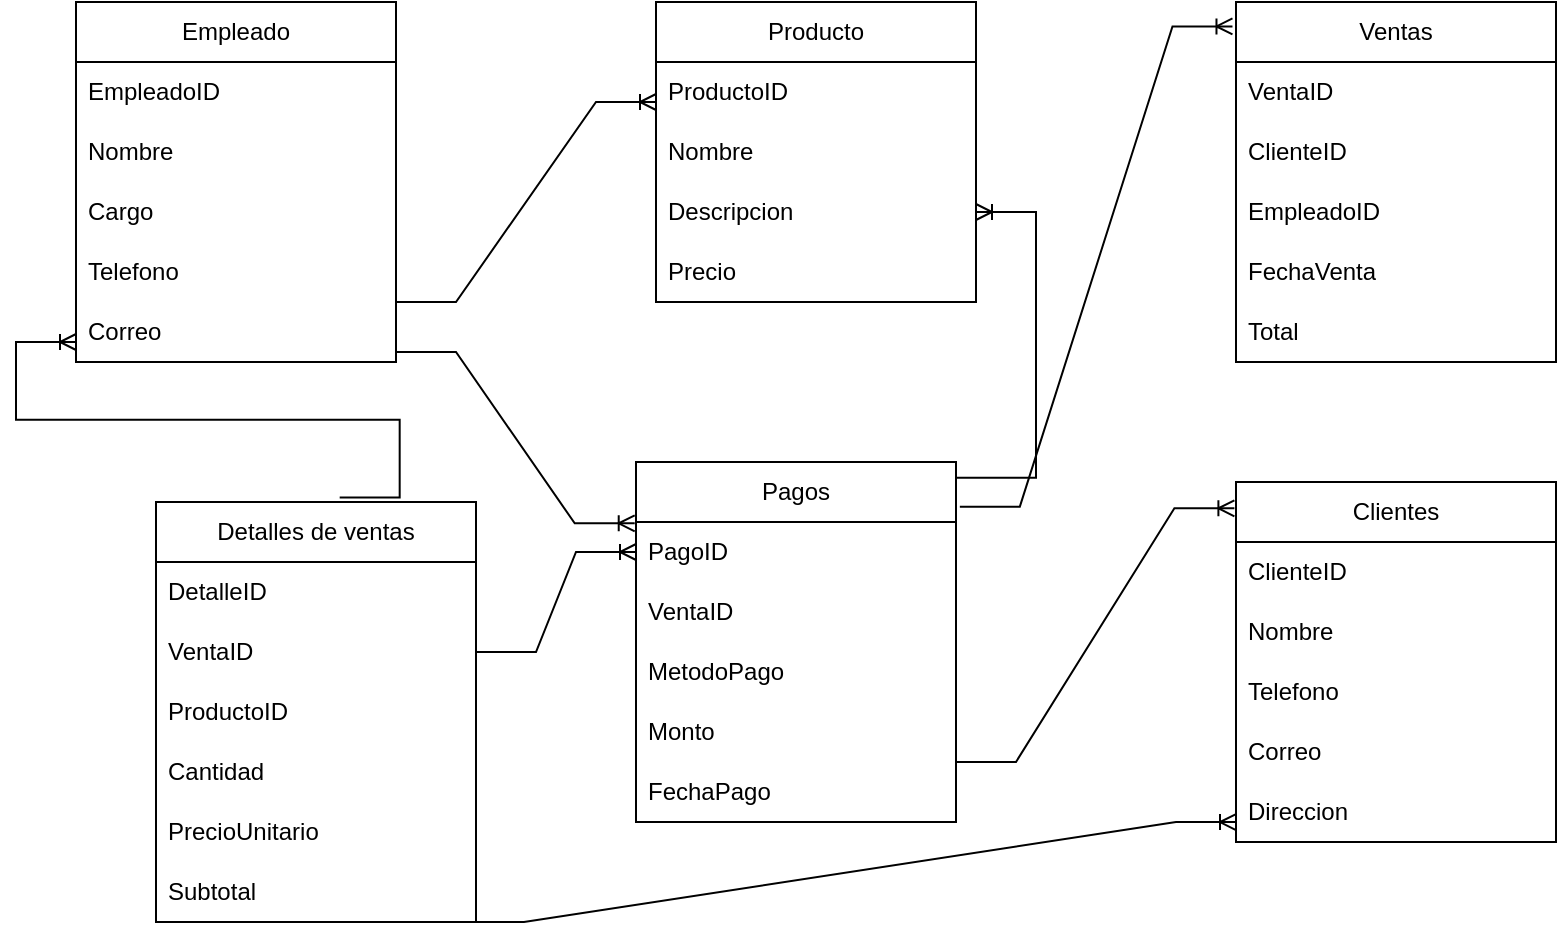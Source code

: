 <mxfile version="26.0.16">
  <diagram name="Página-1" id="yoXcA6xYbrnbVRv6VmCz">
    <mxGraphModel dx="1358" dy="549" grid="1" gridSize="10" guides="1" tooltips="1" connect="1" arrows="1" fold="1" page="1" pageScale="1" pageWidth="827" pageHeight="1169" math="0" shadow="0">
      <root>
        <mxCell id="0" />
        <mxCell id="1" parent="0" />
        <mxCell id="HGtIBIhcTWEswjOoEJ1U-2" value="&lt;font style=&quot;vertical-align: inherit;&quot;&gt;&lt;font style=&quot;vertical-align: inherit;&quot;&gt;Empleado&lt;/font&gt;&lt;/font&gt;" style="swimlane;fontStyle=0;childLayout=stackLayout;horizontal=1;startSize=30;horizontalStack=0;resizeParent=1;resizeParentMax=0;resizeLast=0;collapsible=1;marginBottom=0;whiteSpace=wrap;html=1;" parent="1" vertex="1">
          <mxGeometry x="120" y="40" width="160" height="180" as="geometry" />
        </mxCell>
        <mxCell id="HGtIBIhcTWEswjOoEJ1U-3" value="&lt;font style=&quot;vertical-align: inherit;&quot;&gt;&lt;font style=&quot;vertical-align: inherit;&quot;&gt;EmpleadoID&lt;/font&gt;&lt;/font&gt;" style="text;strokeColor=none;fillColor=none;align=left;verticalAlign=middle;spacingLeft=4;spacingRight=4;overflow=hidden;points=[[0,0.5],[1,0.5]];portConstraint=eastwest;rotatable=0;whiteSpace=wrap;html=1;" parent="HGtIBIhcTWEswjOoEJ1U-2" vertex="1">
          <mxGeometry y="30" width="160" height="30" as="geometry" />
        </mxCell>
        <mxCell id="HGtIBIhcTWEswjOoEJ1U-4" value="&lt;font style=&quot;vertical-align: inherit;&quot;&gt;&lt;font style=&quot;vertical-align: inherit;&quot;&gt;Nombre&lt;/font&gt;&lt;/font&gt;" style="text;strokeColor=none;fillColor=none;align=left;verticalAlign=middle;spacingLeft=4;spacingRight=4;overflow=hidden;points=[[0,0.5],[1,0.5]];portConstraint=eastwest;rotatable=0;whiteSpace=wrap;html=1;" parent="HGtIBIhcTWEswjOoEJ1U-2" vertex="1">
          <mxGeometry y="60" width="160" height="30" as="geometry" />
        </mxCell>
        <mxCell id="rSMF9hSc47AS2-fjJBaT-14" value="&lt;font style=&quot;vertical-align: inherit;&quot;&gt;&lt;font style=&quot;vertical-align: inherit;&quot;&gt;Cargo&lt;/font&gt;&lt;/font&gt;" style="text;strokeColor=none;fillColor=none;align=left;verticalAlign=middle;spacingLeft=4;spacingRight=4;overflow=hidden;points=[[0,0.5],[1,0.5]];portConstraint=eastwest;rotatable=0;whiteSpace=wrap;html=1;" vertex="1" parent="HGtIBIhcTWEswjOoEJ1U-2">
          <mxGeometry y="90" width="160" height="30" as="geometry" />
        </mxCell>
        <mxCell id="rSMF9hSc47AS2-fjJBaT-15" value="&lt;font style=&quot;vertical-align: inherit;&quot;&gt;&lt;font style=&quot;vertical-align: inherit;&quot;&gt;&lt;font style=&quot;vertical-align: inherit;&quot;&gt;&lt;font style=&quot;vertical-align: inherit;&quot;&gt;Telefono&lt;/font&gt;&lt;/font&gt;&lt;/font&gt;&lt;/font&gt;" style="text;strokeColor=none;fillColor=none;align=left;verticalAlign=middle;spacingLeft=4;spacingRight=4;overflow=hidden;points=[[0,0.5],[1,0.5]];portConstraint=eastwest;rotatable=0;whiteSpace=wrap;html=1;" vertex="1" parent="HGtIBIhcTWEswjOoEJ1U-2">
          <mxGeometry y="120" width="160" height="30" as="geometry" />
        </mxCell>
        <mxCell id="HGtIBIhcTWEswjOoEJ1U-5" value="&lt;font style=&quot;vertical-align: inherit;&quot;&gt;&lt;font style=&quot;vertical-align: inherit;&quot;&gt;&lt;font style=&quot;vertical-align: inherit;&quot;&gt;&lt;font style=&quot;vertical-align: inherit;&quot;&gt;&lt;font style=&quot;vertical-align: inherit;&quot;&gt;&lt;font style=&quot;vertical-align: inherit;&quot;&gt;Correo&lt;/font&gt;&lt;/font&gt;&lt;/font&gt;&lt;/font&gt;&lt;/font&gt;&lt;/font&gt;" style="text;strokeColor=none;fillColor=none;align=left;verticalAlign=middle;spacingLeft=4;spacingRight=4;overflow=hidden;points=[[0,0.5],[1,0.5]];portConstraint=eastwest;rotatable=0;whiteSpace=wrap;html=1;" parent="HGtIBIhcTWEswjOoEJ1U-2" vertex="1">
          <mxGeometry y="150" width="160" height="30" as="geometry" />
        </mxCell>
        <mxCell id="rSMF9hSc47AS2-fjJBaT-37" value="" style="edgeStyle=entityRelationEdgeStyle;fontSize=12;html=1;endArrow=ERoneToMany;rounded=0;exitX=0.574;exitY=-0.011;exitDx=0;exitDy=0;entryX=0.415;entryY=0.998;entryDx=0;entryDy=0;entryPerimeter=0;exitPerimeter=0;" edge="1" parent="HGtIBIhcTWEswjOoEJ1U-2" source="rSMF9hSc47AS2-fjJBaT-1">
          <mxGeometry width="100" height="100" relative="1" as="geometry">
            <mxPoint x="133.6" y="240.06" as="sourcePoint" />
            <mxPoint x="-2.842e-14" y="170.0" as="targetPoint" />
            <Array as="points">
              <mxPoint x="-56.4" y="210.06" />
              <mxPoint x="-66.4" y="220.06" />
              <mxPoint x="13.6" y="180.06" />
              <mxPoint x="-76.4" y="170.06" />
            </Array>
          </mxGeometry>
        </mxCell>
        <mxCell id="HGtIBIhcTWEswjOoEJ1U-6" value="&lt;font style=&quot;vertical-align: inherit;&quot;&gt;&lt;font style=&quot;vertical-align: inherit;&quot;&gt;&lt;font style=&quot;vertical-align: inherit;&quot;&gt;&lt;font style=&quot;vertical-align: inherit;&quot;&gt;&lt;font style=&quot;vertical-align: inherit;&quot;&gt;&lt;font style=&quot;vertical-align: inherit;&quot;&gt;&lt;font style=&quot;vertical-align: inherit;&quot;&gt;&lt;font style=&quot;vertical-align: inherit;&quot;&gt;Producto&lt;/font&gt;&lt;/font&gt;&lt;/font&gt;&lt;/font&gt;&lt;/font&gt;&lt;/font&gt;&lt;/font&gt;&lt;/font&gt;" style="swimlane;fontStyle=0;childLayout=stackLayout;horizontal=1;startSize=30;horizontalStack=0;resizeParent=1;resizeParentMax=0;resizeLast=0;collapsible=1;marginBottom=0;whiteSpace=wrap;html=1;" parent="1" vertex="1">
          <mxGeometry x="410" y="40" width="160" height="150" as="geometry" />
        </mxCell>
        <mxCell id="HGtIBIhcTWEswjOoEJ1U-7" value="&lt;font style=&quot;vertical-align: inherit;&quot;&gt;&lt;font style=&quot;vertical-align: inherit;&quot;&gt;ProductoID&lt;/font&gt;&lt;/font&gt;" style="text;strokeColor=none;fillColor=none;align=left;verticalAlign=middle;spacingLeft=4;spacingRight=4;overflow=hidden;points=[[0,0.5],[1,0.5]];portConstraint=eastwest;rotatable=0;whiteSpace=wrap;html=1;" parent="HGtIBIhcTWEswjOoEJ1U-6" vertex="1">
          <mxGeometry y="30" width="160" height="30" as="geometry" />
        </mxCell>
        <mxCell id="HGtIBIhcTWEswjOoEJ1U-8" value="&lt;font style=&quot;vertical-align: inherit;&quot;&gt;&lt;font style=&quot;vertical-align: inherit;&quot;&gt;Nombre&lt;/font&gt;&lt;/font&gt;" style="text;strokeColor=none;fillColor=none;align=left;verticalAlign=middle;spacingLeft=4;spacingRight=4;overflow=hidden;points=[[0,0.5],[1,0.5]];portConstraint=eastwest;rotatable=0;whiteSpace=wrap;html=1;" parent="HGtIBIhcTWEswjOoEJ1U-6" vertex="1">
          <mxGeometry y="60" width="160" height="30" as="geometry" />
        </mxCell>
        <mxCell id="rSMF9hSc47AS2-fjJBaT-17" value="&lt;font style=&quot;vertical-align: inherit;&quot;&gt;&lt;font style=&quot;vertical-align: inherit;&quot;&gt;&lt;font style=&quot;vertical-align: inherit;&quot;&gt;&lt;font style=&quot;vertical-align: inherit;&quot;&gt;Descripcion&lt;/font&gt;&lt;/font&gt;&lt;/font&gt;&lt;/font&gt;" style="text;strokeColor=none;fillColor=none;align=left;verticalAlign=middle;spacingLeft=4;spacingRight=4;overflow=hidden;points=[[0,0.5],[1,0.5]];portConstraint=eastwest;rotatable=0;whiteSpace=wrap;html=1;" vertex="1" parent="HGtIBIhcTWEswjOoEJ1U-6">
          <mxGeometry y="90" width="160" height="30" as="geometry" />
        </mxCell>
        <mxCell id="HGtIBIhcTWEswjOoEJ1U-9" value="&lt;font style=&quot;vertical-align: inherit;&quot;&gt;&lt;font style=&quot;vertical-align: inherit;&quot;&gt;&lt;font style=&quot;vertical-align: inherit;&quot;&gt;&lt;font style=&quot;vertical-align: inherit;&quot;&gt;&lt;font style=&quot;vertical-align: inherit;&quot;&gt;&lt;font style=&quot;vertical-align: inherit;&quot;&gt;Precio&lt;/font&gt;&lt;/font&gt;&lt;/font&gt;&lt;/font&gt;&lt;/font&gt;&lt;/font&gt;" style="text;strokeColor=none;fillColor=none;align=left;verticalAlign=middle;spacingLeft=4;spacingRight=4;overflow=hidden;points=[[0,0.5],[1,0.5]];portConstraint=eastwest;rotatable=0;whiteSpace=wrap;html=1;" parent="HGtIBIhcTWEswjOoEJ1U-6" vertex="1">
          <mxGeometry y="120" width="160" height="30" as="geometry" />
        </mxCell>
        <mxCell id="HGtIBIhcTWEswjOoEJ1U-10" value="&lt;font style=&quot;vertical-align: inherit;&quot;&gt;&lt;font style=&quot;vertical-align: inherit;&quot;&gt;&lt;font style=&quot;vertical-align: inherit;&quot;&gt;&lt;font style=&quot;vertical-align: inherit;&quot;&gt;&lt;font style=&quot;vertical-align: inherit;&quot;&gt;&lt;font style=&quot;vertical-align: inherit;&quot;&gt;Ventas&lt;/font&gt;&lt;/font&gt;&lt;/font&gt;&lt;/font&gt;&lt;/font&gt;&lt;/font&gt;" style="swimlane;fontStyle=0;childLayout=stackLayout;horizontal=1;startSize=30;horizontalStack=0;resizeParent=1;resizeParentMax=0;resizeLast=0;collapsible=1;marginBottom=0;whiteSpace=wrap;html=1;" parent="1" vertex="1">
          <mxGeometry x="700" y="40" width="160" height="180" as="geometry" />
        </mxCell>
        <mxCell id="HGtIBIhcTWEswjOoEJ1U-11" value="&lt;font style=&quot;vertical-align: inherit;&quot;&gt;&lt;font style=&quot;vertical-align: inherit;&quot;&gt;VentaID&lt;/font&gt;&lt;/font&gt;" style="text;strokeColor=none;fillColor=none;align=left;verticalAlign=middle;spacingLeft=4;spacingRight=4;overflow=hidden;points=[[0,0.5],[1,0.5]];portConstraint=eastwest;rotatable=0;whiteSpace=wrap;html=1;" parent="HGtIBIhcTWEswjOoEJ1U-10" vertex="1">
          <mxGeometry y="30" width="160" height="30" as="geometry" />
        </mxCell>
        <mxCell id="HGtIBIhcTWEswjOoEJ1U-12" value="&lt;font style=&quot;vertical-align: inherit;&quot;&gt;&lt;font style=&quot;vertical-align: inherit;&quot;&gt;ClienteID&lt;/font&gt;&lt;/font&gt;" style="text;strokeColor=none;fillColor=none;align=left;verticalAlign=middle;spacingLeft=4;spacingRight=4;overflow=hidden;points=[[0,0.5],[1,0.5]];portConstraint=eastwest;rotatable=0;whiteSpace=wrap;html=1;" parent="HGtIBIhcTWEswjOoEJ1U-10" vertex="1">
          <mxGeometry y="60" width="160" height="30" as="geometry" />
        </mxCell>
        <mxCell id="rSMF9hSc47AS2-fjJBaT-19" value="&lt;font style=&quot;vertical-align: inherit;&quot;&gt;&lt;font style=&quot;vertical-align: inherit;&quot;&gt;EmpleadoID&lt;/font&gt;&lt;/font&gt;" style="text;strokeColor=none;fillColor=none;align=left;verticalAlign=middle;spacingLeft=4;spacingRight=4;overflow=hidden;points=[[0,0.5],[1,0.5]];portConstraint=eastwest;rotatable=0;whiteSpace=wrap;html=1;" vertex="1" parent="HGtIBIhcTWEswjOoEJ1U-10">
          <mxGeometry y="90" width="160" height="30" as="geometry" />
        </mxCell>
        <mxCell id="rSMF9hSc47AS2-fjJBaT-18" value="&lt;font style=&quot;vertical-align: inherit;&quot;&gt;&lt;font style=&quot;vertical-align: inherit;&quot;&gt;&lt;font style=&quot;vertical-align: inherit;&quot;&gt;&lt;font style=&quot;vertical-align: inherit;&quot;&gt;FechaVenta&lt;/font&gt;&lt;/font&gt;&lt;/font&gt;&lt;/font&gt;" style="text;strokeColor=none;fillColor=none;align=left;verticalAlign=middle;spacingLeft=4;spacingRight=4;overflow=hidden;points=[[0,0.5],[1,0.5]];portConstraint=eastwest;rotatable=0;whiteSpace=wrap;html=1;" vertex="1" parent="HGtIBIhcTWEswjOoEJ1U-10">
          <mxGeometry y="120" width="160" height="30" as="geometry" />
        </mxCell>
        <mxCell id="HGtIBIhcTWEswjOoEJ1U-13" value="&lt;font style=&quot;vertical-align: inherit;&quot;&gt;&lt;font style=&quot;vertical-align: inherit;&quot;&gt;&lt;font style=&quot;vertical-align: inherit;&quot;&gt;&lt;font style=&quot;vertical-align: inherit;&quot;&gt;Total&lt;/font&gt;&lt;/font&gt;&lt;/font&gt;&lt;/font&gt;" style="text;strokeColor=none;fillColor=none;align=left;verticalAlign=middle;spacingLeft=4;spacingRight=4;overflow=hidden;points=[[0,0.5],[1,0.5]];portConstraint=eastwest;rotatable=0;whiteSpace=wrap;html=1;" parent="HGtIBIhcTWEswjOoEJ1U-10" vertex="1">
          <mxGeometry y="150" width="160" height="30" as="geometry" />
        </mxCell>
        <mxCell id="rSMF9hSc47AS2-fjJBaT-1" value="&lt;font style=&quot;vertical-align: inherit;&quot;&gt;&lt;font style=&quot;vertical-align: inherit;&quot;&gt;&lt;font style=&quot;vertical-align: inherit;&quot;&gt;&lt;font style=&quot;vertical-align: inherit;&quot;&gt;Detalles de ventas&lt;/font&gt;&lt;/font&gt;&lt;/font&gt;&lt;/font&gt;" style="swimlane;fontStyle=0;childLayout=stackLayout;horizontal=1;startSize=30;horizontalStack=0;resizeParent=1;resizeParentMax=0;resizeLast=0;collapsible=1;marginBottom=0;whiteSpace=wrap;html=1;" vertex="1" parent="1">
          <mxGeometry x="160" y="290" width="160" height="210" as="geometry" />
        </mxCell>
        <mxCell id="rSMF9hSc47AS2-fjJBaT-2" value="&lt;font style=&quot;vertical-align: inherit;&quot;&gt;&lt;font style=&quot;vertical-align: inherit;&quot;&gt;DetalleID&lt;/font&gt;&lt;/font&gt;" style="text;strokeColor=none;fillColor=none;align=left;verticalAlign=middle;spacingLeft=4;spacingRight=4;overflow=hidden;points=[[0,0.5],[1,0.5]];portConstraint=eastwest;rotatable=0;whiteSpace=wrap;html=1;" vertex="1" parent="rSMF9hSc47AS2-fjJBaT-1">
          <mxGeometry y="30" width="160" height="30" as="geometry" />
        </mxCell>
        <mxCell id="rSMF9hSc47AS2-fjJBaT-3" value="&lt;font style=&quot;vertical-align: inherit;&quot;&gt;&lt;font style=&quot;vertical-align: inherit;&quot;&gt;VentaID&lt;/font&gt;&lt;/font&gt;" style="text;strokeColor=none;fillColor=none;align=left;verticalAlign=middle;spacingLeft=4;spacingRight=4;overflow=hidden;points=[[0,0.5],[1,0.5]];portConstraint=eastwest;rotatable=0;whiteSpace=wrap;html=1;" vertex="1" parent="rSMF9hSc47AS2-fjJBaT-1">
          <mxGeometry y="60" width="160" height="30" as="geometry" />
        </mxCell>
        <mxCell id="rSMF9hSc47AS2-fjJBaT-22" value="&lt;font style=&quot;vertical-align: inherit;&quot;&gt;&lt;font style=&quot;vertical-align: inherit;&quot;&gt;ProductoID&lt;/font&gt;&lt;/font&gt;" style="text;strokeColor=none;fillColor=none;align=left;verticalAlign=middle;spacingLeft=4;spacingRight=4;overflow=hidden;points=[[0,0.5],[1,0.5]];portConstraint=eastwest;rotatable=0;whiteSpace=wrap;html=1;" vertex="1" parent="rSMF9hSc47AS2-fjJBaT-1">
          <mxGeometry y="90" width="160" height="30" as="geometry" />
        </mxCell>
        <mxCell id="rSMF9hSc47AS2-fjJBaT-23" value="&lt;font style=&quot;vertical-align: inherit;&quot;&gt;&lt;font style=&quot;vertical-align: inherit;&quot;&gt;&lt;font style=&quot;vertical-align: inherit;&quot;&gt;&lt;font style=&quot;vertical-align: inherit;&quot;&gt;Cantidad&lt;/font&gt;&lt;/font&gt;&lt;/font&gt;&lt;/font&gt;" style="text;strokeColor=none;fillColor=none;align=left;verticalAlign=middle;spacingLeft=4;spacingRight=4;overflow=hidden;points=[[0,0.5],[1,0.5]];portConstraint=eastwest;rotatable=0;whiteSpace=wrap;html=1;" vertex="1" parent="rSMF9hSc47AS2-fjJBaT-1">
          <mxGeometry y="120" width="160" height="30" as="geometry" />
        </mxCell>
        <mxCell id="rSMF9hSc47AS2-fjJBaT-24" value="&lt;font style=&quot;vertical-align: inherit;&quot;&gt;&lt;font style=&quot;vertical-align: inherit;&quot;&gt;&lt;font style=&quot;vertical-align: inherit;&quot;&gt;&lt;font style=&quot;vertical-align: inherit;&quot;&gt;PrecioUnitario&lt;/font&gt;&lt;/font&gt;&lt;/font&gt;&lt;/font&gt;" style="text;strokeColor=none;fillColor=none;align=left;verticalAlign=middle;spacingLeft=4;spacingRight=4;overflow=hidden;points=[[0,0.5],[1,0.5]];portConstraint=eastwest;rotatable=0;whiteSpace=wrap;html=1;" vertex="1" parent="rSMF9hSc47AS2-fjJBaT-1">
          <mxGeometry y="150" width="160" height="30" as="geometry" />
        </mxCell>
        <mxCell id="rSMF9hSc47AS2-fjJBaT-4" value="&lt;font style=&quot;vertical-align: inherit;&quot;&gt;&lt;font style=&quot;vertical-align: inherit;&quot;&gt;&lt;font style=&quot;vertical-align: inherit;&quot;&gt;&lt;font style=&quot;vertical-align: inherit;&quot;&gt;&lt;font style=&quot;vertical-align: inherit;&quot;&gt;&lt;font style=&quot;vertical-align: inherit;&quot;&gt;Subtotal&lt;/font&gt;&lt;/font&gt;&lt;/font&gt;&lt;/font&gt;&lt;/font&gt;&lt;/font&gt;" style="text;strokeColor=none;fillColor=none;align=left;verticalAlign=middle;spacingLeft=4;spacingRight=4;overflow=hidden;points=[[0,0.5],[1,0.5]];portConstraint=eastwest;rotatable=0;whiteSpace=wrap;html=1;" vertex="1" parent="rSMF9hSc47AS2-fjJBaT-1">
          <mxGeometry y="180" width="160" height="30" as="geometry" />
        </mxCell>
        <mxCell id="rSMF9hSc47AS2-fjJBaT-5" value="&lt;font style=&quot;vertical-align: inherit;&quot;&gt;&lt;font style=&quot;vertical-align: inherit;&quot;&gt;&lt;font style=&quot;vertical-align: inherit;&quot;&gt;&lt;font style=&quot;vertical-align: inherit;&quot;&gt;Pagos&lt;/font&gt;&lt;/font&gt;&lt;/font&gt;&lt;/font&gt;" style="swimlane;fontStyle=0;childLayout=stackLayout;horizontal=1;startSize=30;horizontalStack=0;resizeParent=1;resizeParentMax=0;resizeLast=0;collapsible=1;marginBottom=0;whiteSpace=wrap;html=1;" vertex="1" parent="1">
          <mxGeometry x="400" y="270" width="160" height="180" as="geometry" />
        </mxCell>
        <mxCell id="rSMF9hSc47AS2-fjJBaT-6" value="&lt;font style=&quot;vertical-align: inherit;&quot;&gt;&lt;font style=&quot;vertical-align: inherit;&quot;&gt;PagoID&lt;/font&gt;&lt;/font&gt;" style="text;strokeColor=none;fillColor=none;align=left;verticalAlign=middle;spacingLeft=4;spacingRight=4;overflow=hidden;points=[[0,0.5],[1,0.5]];portConstraint=eastwest;rotatable=0;whiteSpace=wrap;html=1;" vertex="1" parent="rSMF9hSc47AS2-fjJBaT-5">
          <mxGeometry y="30" width="160" height="30" as="geometry" />
        </mxCell>
        <mxCell id="rSMF9hSc47AS2-fjJBaT-7" value="&lt;font style=&quot;vertical-align: inherit;&quot;&gt;&lt;font style=&quot;vertical-align: inherit;&quot;&gt;VentaID&lt;/font&gt;&lt;/font&gt;" style="text;strokeColor=none;fillColor=none;align=left;verticalAlign=middle;spacingLeft=4;spacingRight=4;overflow=hidden;points=[[0,0.5],[1,0.5]];portConstraint=eastwest;rotatable=0;whiteSpace=wrap;html=1;" vertex="1" parent="rSMF9hSc47AS2-fjJBaT-5">
          <mxGeometry y="60" width="160" height="30" as="geometry" />
        </mxCell>
        <mxCell id="rSMF9hSc47AS2-fjJBaT-21" value="&lt;font style=&quot;vertical-align: inherit;&quot;&gt;&lt;font style=&quot;vertical-align: inherit;&quot;&gt;MetodoPago&lt;/font&gt;&lt;/font&gt;" style="text;strokeColor=none;fillColor=none;align=left;verticalAlign=middle;spacingLeft=4;spacingRight=4;overflow=hidden;points=[[0,0.5],[1,0.5]];portConstraint=eastwest;rotatable=0;whiteSpace=wrap;html=1;" vertex="1" parent="rSMF9hSc47AS2-fjJBaT-5">
          <mxGeometry y="90" width="160" height="30" as="geometry" />
        </mxCell>
        <mxCell id="rSMF9hSc47AS2-fjJBaT-20" value="&lt;font style=&quot;vertical-align: inherit;&quot;&gt;&lt;font style=&quot;vertical-align: inherit;&quot;&gt;&lt;font style=&quot;vertical-align: inherit;&quot;&gt;&lt;font style=&quot;vertical-align: inherit;&quot;&gt;Monto&lt;/font&gt;&lt;/font&gt;&lt;/font&gt;&lt;/font&gt;" style="text;strokeColor=none;fillColor=none;align=left;verticalAlign=middle;spacingLeft=4;spacingRight=4;overflow=hidden;points=[[0,0.5],[1,0.5]];portConstraint=eastwest;rotatable=0;whiteSpace=wrap;html=1;" vertex="1" parent="rSMF9hSc47AS2-fjJBaT-5">
          <mxGeometry y="120" width="160" height="30" as="geometry" />
        </mxCell>
        <mxCell id="rSMF9hSc47AS2-fjJBaT-8" value="&lt;font style=&quot;vertical-align: inherit;&quot;&gt;&lt;font style=&quot;vertical-align: inherit;&quot;&gt;&lt;font style=&quot;vertical-align: inherit;&quot;&gt;&lt;font style=&quot;vertical-align: inherit;&quot;&gt;FechaPago&lt;/font&gt;&lt;/font&gt;&lt;/font&gt;&lt;/font&gt;" style="text;strokeColor=none;fillColor=none;align=left;verticalAlign=middle;spacingLeft=4;spacingRight=4;overflow=hidden;points=[[0,0.5],[1,0.5]];portConstraint=eastwest;rotatable=0;whiteSpace=wrap;html=1;" vertex="1" parent="rSMF9hSc47AS2-fjJBaT-5">
          <mxGeometry y="150" width="160" height="30" as="geometry" />
        </mxCell>
        <mxCell id="rSMF9hSc47AS2-fjJBaT-9" value="&lt;font style=&quot;vertical-align: inherit;&quot;&gt;&lt;font style=&quot;vertical-align: inherit;&quot;&gt;&lt;font style=&quot;vertical-align: inherit;&quot;&gt;&lt;font style=&quot;vertical-align: inherit;&quot;&gt;&lt;font style=&quot;vertical-align: inherit;&quot;&gt;&lt;font style=&quot;vertical-align: inherit;&quot;&gt;Clientes&lt;/font&gt;&lt;/font&gt;&lt;/font&gt;&lt;/font&gt;&lt;/font&gt;&lt;/font&gt;" style="swimlane;fontStyle=0;childLayout=stackLayout;horizontal=1;startSize=30;horizontalStack=0;resizeParent=1;resizeParentMax=0;resizeLast=0;collapsible=1;marginBottom=0;whiteSpace=wrap;html=1;" vertex="1" parent="1">
          <mxGeometry x="700" y="280" width="160" height="180" as="geometry" />
        </mxCell>
        <mxCell id="rSMF9hSc47AS2-fjJBaT-10" value="&lt;font style=&quot;vertical-align: inherit;&quot;&gt;&lt;font style=&quot;vertical-align: inherit;&quot;&gt;ClienteID&lt;/font&gt;&lt;/font&gt;" style="text;strokeColor=none;fillColor=none;align=left;verticalAlign=middle;spacingLeft=4;spacingRight=4;overflow=hidden;points=[[0,0.5],[1,0.5]];portConstraint=eastwest;rotatable=0;whiteSpace=wrap;html=1;" vertex="1" parent="rSMF9hSc47AS2-fjJBaT-9">
          <mxGeometry y="30" width="160" height="30" as="geometry" />
        </mxCell>
        <mxCell id="rSMF9hSc47AS2-fjJBaT-11" value="&lt;font style=&quot;vertical-align: inherit;&quot;&gt;&lt;font style=&quot;vertical-align: inherit;&quot;&gt;Nombre&lt;/font&gt;&lt;/font&gt;" style="text;strokeColor=none;fillColor=none;align=left;verticalAlign=middle;spacingLeft=4;spacingRight=4;overflow=hidden;points=[[0,0.5],[1,0.5]];portConstraint=eastwest;rotatable=0;whiteSpace=wrap;html=1;" vertex="1" parent="rSMF9hSc47AS2-fjJBaT-9">
          <mxGeometry y="60" width="160" height="30" as="geometry" />
        </mxCell>
        <mxCell id="rSMF9hSc47AS2-fjJBaT-27" value="&lt;font style=&quot;vertical-align: inherit;&quot;&gt;&lt;font style=&quot;vertical-align: inherit;&quot;&gt;Telefono&lt;/font&gt;&lt;/font&gt;" style="text;strokeColor=none;fillColor=none;align=left;verticalAlign=middle;spacingLeft=4;spacingRight=4;overflow=hidden;points=[[0,0.5],[1,0.5]];portConstraint=eastwest;rotatable=0;whiteSpace=wrap;html=1;" vertex="1" parent="rSMF9hSc47AS2-fjJBaT-9">
          <mxGeometry y="90" width="160" height="30" as="geometry" />
        </mxCell>
        <mxCell id="rSMF9hSc47AS2-fjJBaT-26" value="&lt;font style=&quot;vertical-align: inherit;&quot;&gt;&lt;font style=&quot;vertical-align: inherit;&quot;&gt;&lt;font style=&quot;vertical-align: inherit;&quot;&gt;&lt;font style=&quot;vertical-align: inherit;&quot;&gt;Correo&lt;/font&gt;&lt;/font&gt;&lt;/font&gt;&lt;/font&gt;" style="text;strokeColor=none;fillColor=none;align=left;verticalAlign=middle;spacingLeft=4;spacingRight=4;overflow=hidden;points=[[0,0.5],[1,0.5]];portConstraint=eastwest;rotatable=0;whiteSpace=wrap;html=1;" vertex="1" parent="rSMF9hSc47AS2-fjJBaT-9">
          <mxGeometry y="120" width="160" height="30" as="geometry" />
        </mxCell>
        <mxCell id="rSMF9hSc47AS2-fjJBaT-12" value="&lt;font style=&quot;vertical-align: inherit;&quot;&gt;&lt;font style=&quot;vertical-align: inherit;&quot;&gt;&lt;font style=&quot;vertical-align: inherit;&quot;&gt;&lt;font style=&quot;vertical-align: inherit;&quot;&gt;Direccion&lt;/font&gt;&lt;/font&gt;&lt;/font&gt;&lt;/font&gt;" style="text;strokeColor=none;fillColor=none;align=left;verticalAlign=middle;spacingLeft=4;spacingRight=4;overflow=hidden;points=[[0,0.5],[1,0.5]];portConstraint=eastwest;rotatable=0;whiteSpace=wrap;html=1;" vertex="1" parent="rSMF9hSc47AS2-fjJBaT-9">
          <mxGeometry y="150" width="160" height="30" as="geometry" />
        </mxCell>
        <mxCell id="rSMF9hSc47AS2-fjJBaT-30" value="" style="edgeStyle=entityRelationEdgeStyle;fontSize=12;html=1;endArrow=ERoneToMany;rounded=0;exitX=1;exitY=1;exitDx=0;exitDy=0;exitPerimeter=0;" edge="1" parent="1" source="rSMF9hSc47AS2-fjJBaT-15">
          <mxGeometry width="100" height="100" relative="1" as="geometry">
            <mxPoint x="314" y="190" as="sourcePoint" />
            <mxPoint x="410" y="90" as="targetPoint" />
          </mxGeometry>
        </mxCell>
        <mxCell id="rSMF9hSc47AS2-fjJBaT-31" value="" style="edgeStyle=entityRelationEdgeStyle;fontSize=12;html=1;endArrow=ERoneToMany;rounded=0;entryX=-0.004;entryY=0.022;entryDx=0;entryDy=0;entryPerimeter=0;" edge="1" parent="1" target="rSMF9hSc47AS2-fjJBaT-6">
          <mxGeometry width="100" height="100" relative="1" as="geometry">
            <mxPoint x="280" y="215" as="sourcePoint" />
            <mxPoint x="420" y="220" as="targetPoint" />
            <Array as="points">
              <mxPoint x="340" y="260" />
            </Array>
          </mxGeometry>
        </mxCell>
        <mxCell id="rSMF9hSc47AS2-fjJBaT-32" value="" style="edgeStyle=entityRelationEdgeStyle;fontSize=12;html=1;endArrow=ERoneToMany;rounded=0;exitX=1;exitY=0.5;exitDx=0;exitDy=0;entryX=0;entryY=0.5;entryDx=0;entryDy=0;" edge="1" parent="1" source="rSMF9hSc47AS2-fjJBaT-3" target="rSMF9hSc47AS2-fjJBaT-6">
          <mxGeometry width="100" height="100" relative="1" as="geometry">
            <mxPoint x="350" y="270" as="sourcePoint" />
            <mxPoint x="450" y="170" as="targetPoint" />
            <Array as="points">
              <mxPoint x="370" y="370" />
            </Array>
          </mxGeometry>
        </mxCell>
        <mxCell id="rSMF9hSc47AS2-fjJBaT-34" value="" style="edgeStyle=entityRelationEdgeStyle;fontSize=12;html=1;endArrow=ERoneToMany;rounded=0;exitX=1.012;exitY=0.124;exitDx=0;exitDy=0;exitPerimeter=0;entryX=-0.011;entryY=0.068;entryDx=0;entryDy=0;entryPerimeter=0;" edge="1" parent="1" source="rSMF9hSc47AS2-fjJBaT-5" target="HGtIBIhcTWEswjOoEJ1U-10">
          <mxGeometry width="100" height="100" relative="1" as="geometry">
            <mxPoint x="590" y="270" as="sourcePoint" />
            <mxPoint x="690" y="170" as="targetPoint" />
          </mxGeometry>
        </mxCell>
        <mxCell id="rSMF9hSc47AS2-fjJBaT-35" value="" style="edgeStyle=entityRelationEdgeStyle;fontSize=12;html=1;endArrow=ERoneToMany;rounded=0;entryX=-0.005;entryY=0.073;entryDx=0;entryDy=0;entryPerimeter=0;" edge="1" parent="1" target="rSMF9hSc47AS2-fjJBaT-9">
          <mxGeometry width="100" height="100" relative="1" as="geometry">
            <mxPoint x="560" y="420" as="sourcePoint" />
            <mxPoint x="660" y="320" as="targetPoint" />
          </mxGeometry>
        </mxCell>
        <mxCell id="rSMF9hSc47AS2-fjJBaT-36" value="" style="edgeStyle=entityRelationEdgeStyle;fontSize=12;html=1;endArrow=ERoneToMany;rounded=0;exitX=1.001;exitY=0.044;exitDx=0;exitDy=0;exitPerimeter=0;" edge="1" parent="1" source="rSMF9hSc47AS2-fjJBaT-5" target="rSMF9hSc47AS2-fjJBaT-17">
          <mxGeometry width="100" height="100" relative="1" as="geometry">
            <mxPoint x="620" y="270" as="sourcePoint" />
            <mxPoint x="720" y="170" as="targetPoint" />
          </mxGeometry>
        </mxCell>
        <mxCell id="rSMF9hSc47AS2-fjJBaT-38" value="" style="edgeStyle=entityRelationEdgeStyle;fontSize=12;html=1;endArrow=ERoneToMany;rounded=0;entryX=0;entryY=0.667;entryDx=0;entryDy=0;entryPerimeter=0;" edge="1" parent="1" target="rSMF9hSc47AS2-fjJBaT-12">
          <mxGeometry width="100" height="100" relative="1" as="geometry">
            <mxPoint x="314" y="500" as="sourcePoint" />
            <mxPoint x="414" y="400" as="targetPoint" />
            <Array as="points">
              <mxPoint x="520" y="500" />
              <mxPoint x="690" y="470" />
              <mxPoint x="680" y="460" />
              <mxPoint x="680" y="460" />
              <mxPoint x="680" y="450" />
            </Array>
          </mxGeometry>
        </mxCell>
      </root>
    </mxGraphModel>
  </diagram>
</mxfile>
